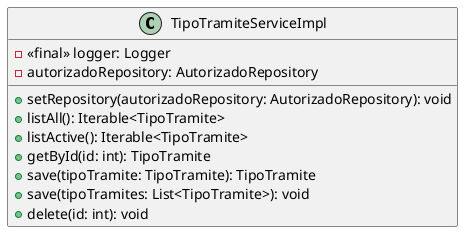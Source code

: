 @startuml TipoTramiteServiceImpl

class TipoTramiteServiceImpl{
 - <<final>> logger: Logger
 - autorizadoRepository: AutorizadoRepository
 + setRepository(autorizadoRepository: AutorizadoRepository): void
 + listAll(): Iterable<TipoTramite>
 + listActive(): Iterable<TipoTramite>
 + getById(id: int): TipoTramite
 + save(tipoTramite: TipoTramite): TipoTramite
 + save(tipoTramites: List<TipoTramite>): void
 + delete(id: int): void
}

@enduml